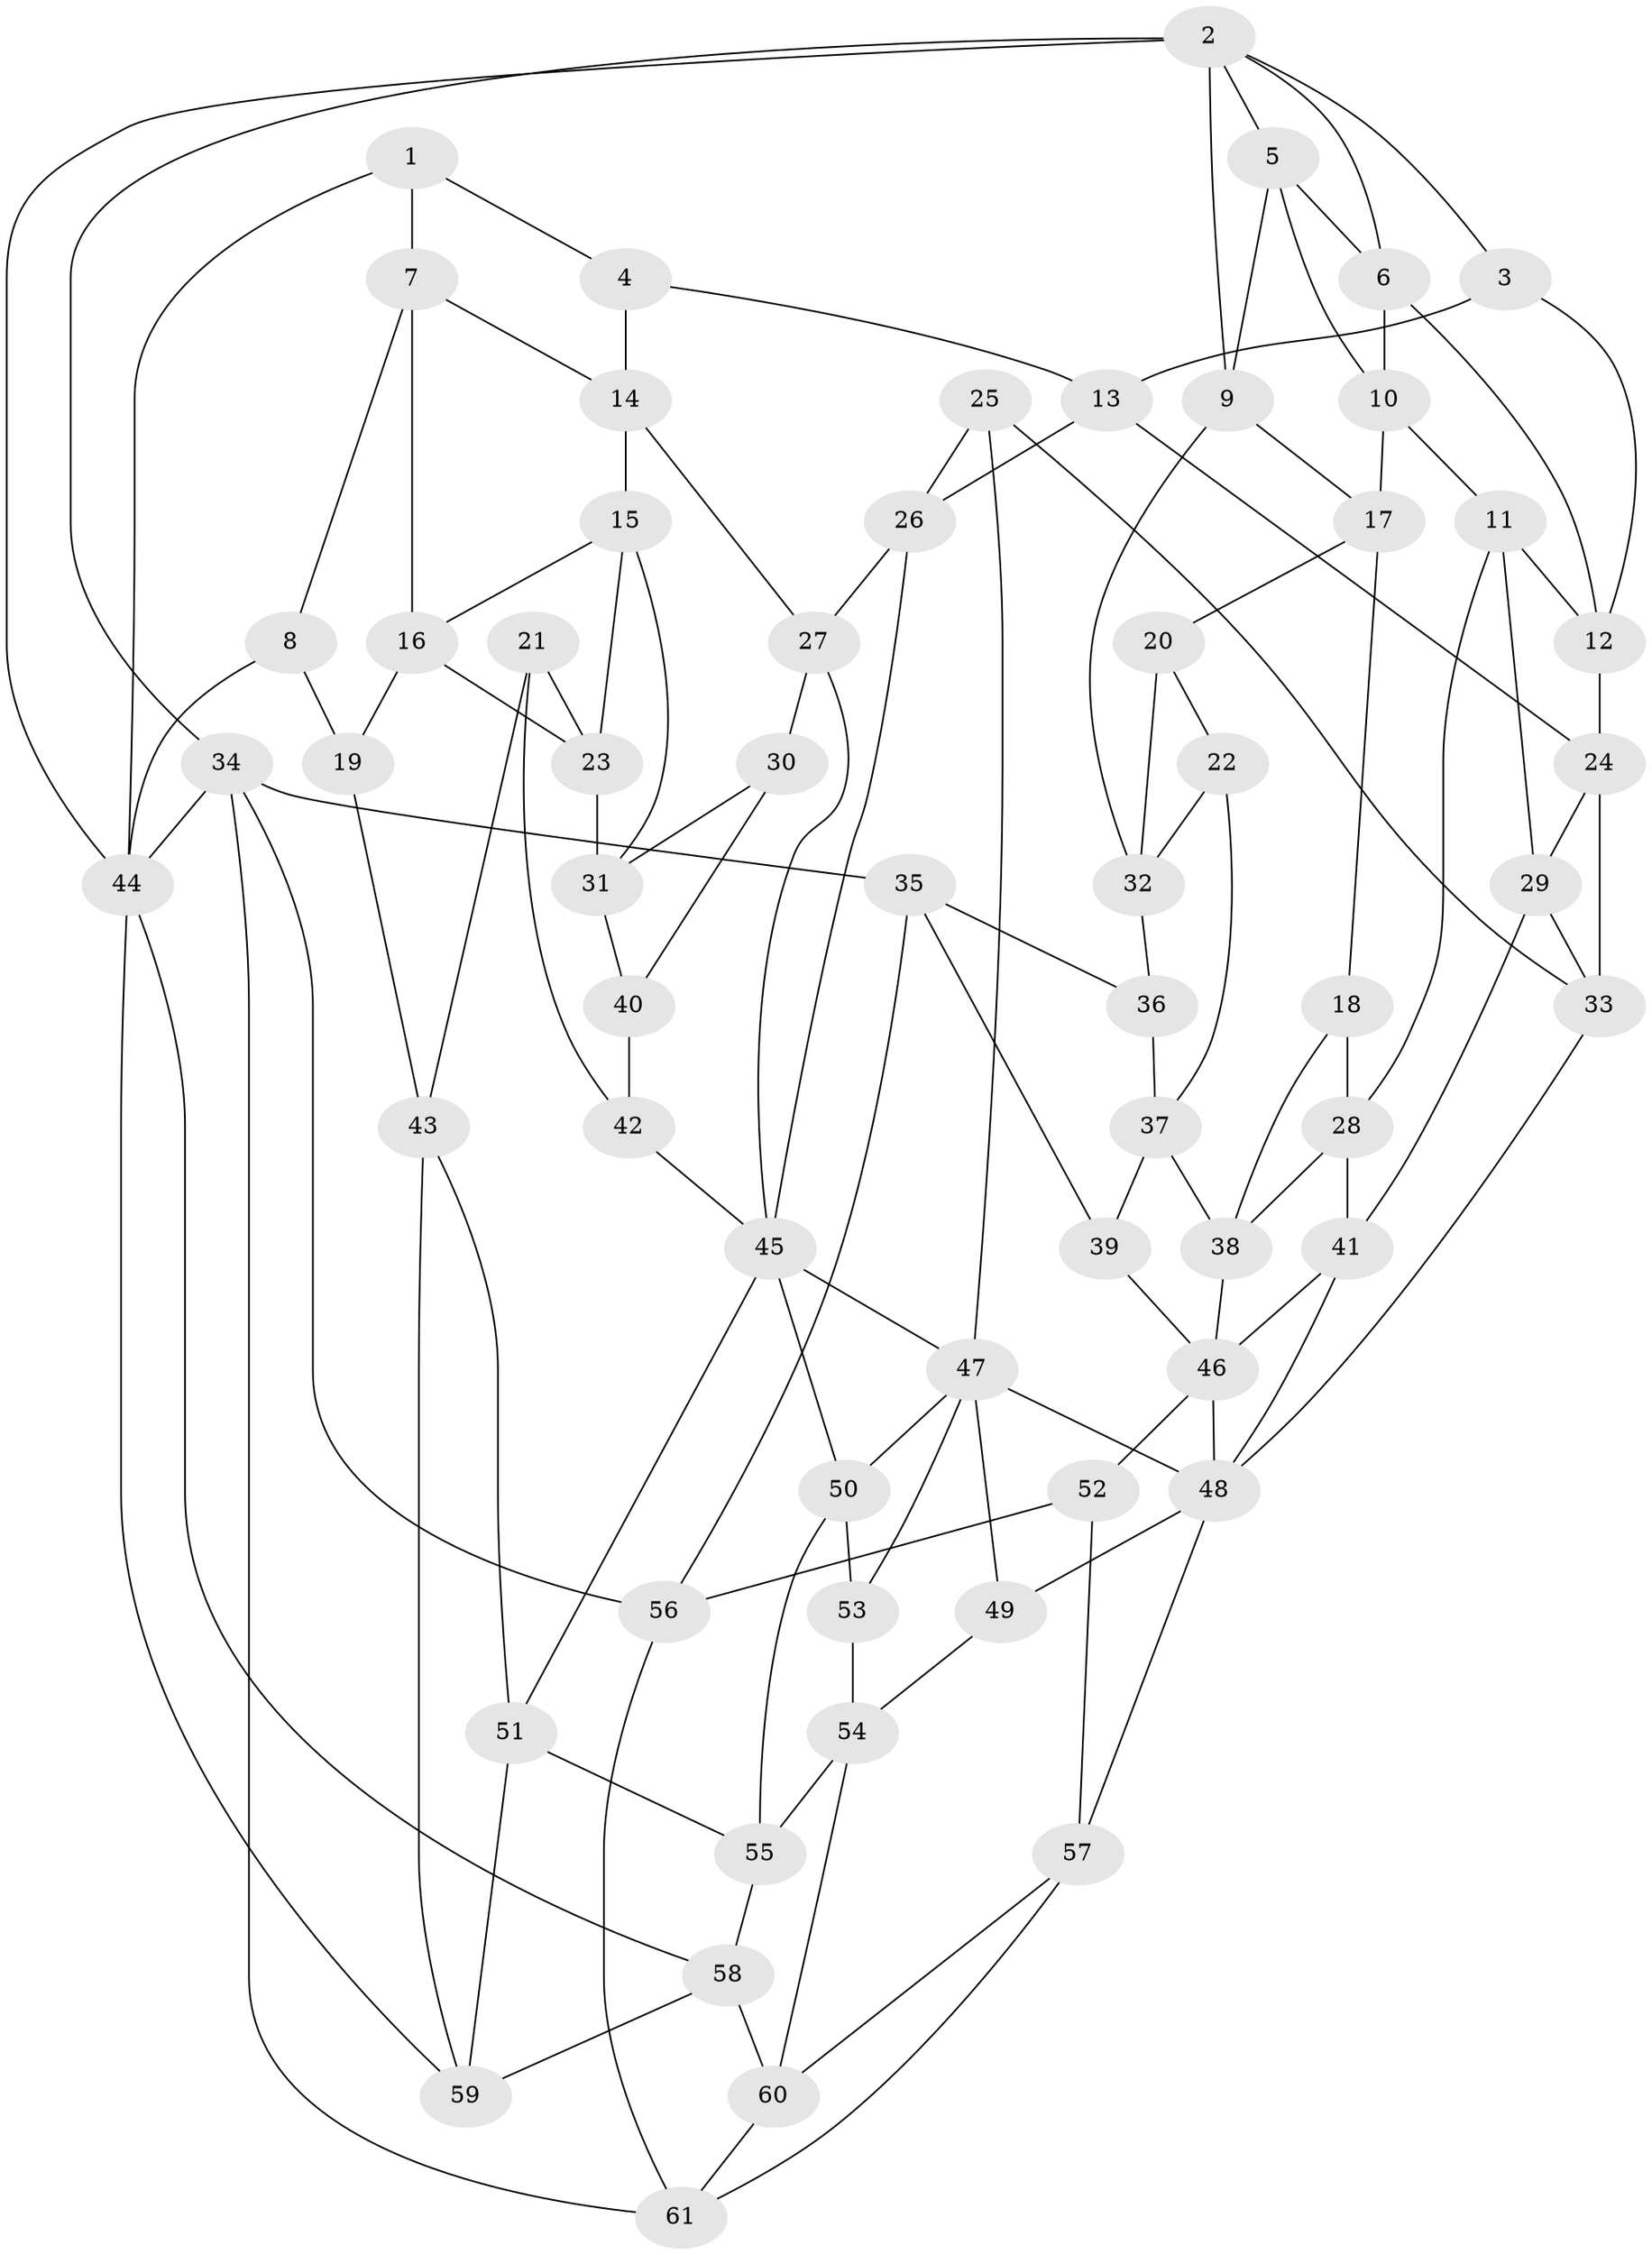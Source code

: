 // original degree distribution, {3: 0.01639344262295082, 6: 0.21311475409836064, 5: 0.5409836065573771, 4: 0.22950819672131148}
// Generated by graph-tools (version 1.1) at 2025/27/03/09/25 03:27:06]
// undirected, 61 vertices, 119 edges
graph export_dot {
graph [start="1"]
  node [color=gray90,style=filled];
  1;
  2;
  3;
  4;
  5;
  6;
  7;
  8;
  9;
  10;
  11;
  12;
  13;
  14;
  15;
  16;
  17;
  18;
  19;
  20;
  21;
  22;
  23;
  24;
  25;
  26;
  27;
  28;
  29;
  30;
  31;
  32;
  33;
  34;
  35;
  36;
  37;
  38;
  39;
  40;
  41;
  42;
  43;
  44;
  45;
  46;
  47;
  48;
  49;
  50;
  51;
  52;
  53;
  54;
  55;
  56;
  57;
  58;
  59;
  60;
  61;
  1 -- 4 [weight=1.0];
  1 -- 7 [weight=1.0];
  1 -- 44 [weight=1.0];
  2 -- 3 [weight=1.0];
  2 -- 5 [weight=1.0];
  2 -- 6 [weight=1.0];
  2 -- 9 [weight=1.0];
  2 -- 34 [weight=1.0];
  2 -- 44 [weight=1.0];
  3 -- 12 [weight=1.0];
  3 -- 13 [weight=1.0];
  4 -- 13 [weight=1.0];
  4 -- 14 [weight=1.0];
  5 -- 6 [weight=1.0];
  5 -- 9 [weight=1.0];
  5 -- 10 [weight=1.0];
  6 -- 10 [weight=1.0];
  6 -- 12 [weight=1.0];
  7 -- 8 [weight=1.0];
  7 -- 14 [weight=1.0];
  7 -- 16 [weight=1.0];
  8 -- 19 [weight=2.0];
  8 -- 44 [weight=1.0];
  9 -- 17 [weight=1.0];
  9 -- 32 [weight=1.0];
  10 -- 11 [weight=1.0];
  10 -- 17 [weight=1.0];
  11 -- 12 [weight=1.0];
  11 -- 28 [weight=1.0];
  11 -- 29 [weight=1.0];
  12 -- 24 [weight=1.0];
  13 -- 24 [weight=1.0];
  13 -- 26 [weight=1.0];
  14 -- 15 [weight=1.0];
  14 -- 27 [weight=1.0];
  15 -- 16 [weight=1.0];
  15 -- 23 [weight=1.0];
  15 -- 31 [weight=1.0];
  16 -- 19 [weight=1.0];
  16 -- 23 [weight=1.0];
  17 -- 18 [weight=1.0];
  17 -- 20 [weight=1.0];
  18 -- 28 [weight=1.0];
  18 -- 38 [weight=1.0];
  19 -- 43 [weight=1.0];
  20 -- 22 [weight=2.0];
  20 -- 32 [weight=1.0];
  21 -- 23 [weight=1.0];
  21 -- 42 [weight=1.0];
  21 -- 43 [weight=1.0];
  22 -- 32 [weight=1.0];
  22 -- 37 [weight=1.0];
  23 -- 31 [weight=1.0];
  24 -- 29 [weight=1.0];
  24 -- 33 [weight=1.0];
  25 -- 26 [weight=1.0];
  25 -- 33 [weight=1.0];
  25 -- 47 [weight=1.0];
  26 -- 27 [weight=1.0];
  26 -- 45 [weight=1.0];
  27 -- 30 [weight=1.0];
  27 -- 45 [weight=1.0];
  28 -- 38 [weight=1.0];
  28 -- 41 [weight=1.0];
  29 -- 33 [weight=1.0];
  29 -- 41 [weight=1.0];
  30 -- 31 [weight=1.0];
  30 -- 40 [weight=1.0];
  31 -- 40 [weight=1.0];
  32 -- 36 [weight=1.0];
  33 -- 48 [weight=1.0];
  34 -- 35 [weight=1.0];
  34 -- 44 [weight=1.0];
  34 -- 56 [weight=1.0];
  34 -- 61 [weight=1.0];
  35 -- 36 [weight=1.0];
  35 -- 39 [weight=1.0];
  35 -- 56 [weight=1.0];
  36 -- 37 [weight=1.0];
  37 -- 38 [weight=1.0];
  37 -- 39 [weight=1.0];
  38 -- 46 [weight=1.0];
  39 -- 46 [weight=1.0];
  40 -- 42 [weight=2.0];
  41 -- 46 [weight=1.0];
  41 -- 48 [weight=1.0];
  42 -- 45 [weight=1.0];
  43 -- 51 [weight=1.0];
  43 -- 59 [weight=1.0];
  44 -- 58 [weight=1.0];
  44 -- 59 [weight=1.0];
  45 -- 47 [weight=1.0];
  45 -- 50 [weight=1.0];
  45 -- 51 [weight=1.0];
  46 -- 48 [weight=1.0];
  46 -- 52 [weight=2.0];
  47 -- 48 [weight=1.0];
  47 -- 49 [weight=1.0];
  47 -- 50 [weight=1.0];
  47 -- 53 [weight=1.0];
  48 -- 49 [weight=1.0];
  48 -- 57 [weight=1.0];
  49 -- 54 [weight=1.0];
  50 -- 53 [weight=1.0];
  50 -- 55 [weight=1.0];
  51 -- 55 [weight=1.0];
  51 -- 59 [weight=1.0];
  52 -- 56 [weight=1.0];
  52 -- 57 [weight=1.0];
  53 -- 54 [weight=1.0];
  54 -- 55 [weight=1.0];
  54 -- 60 [weight=1.0];
  55 -- 58 [weight=1.0];
  56 -- 61 [weight=1.0];
  57 -- 60 [weight=1.0];
  57 -- 61 [weight=1.0];
  58 -- 59 [weight=1.0];
  58 -- 60 [weight=1.0];
  60 -- 61 [weight=1.0];
}
